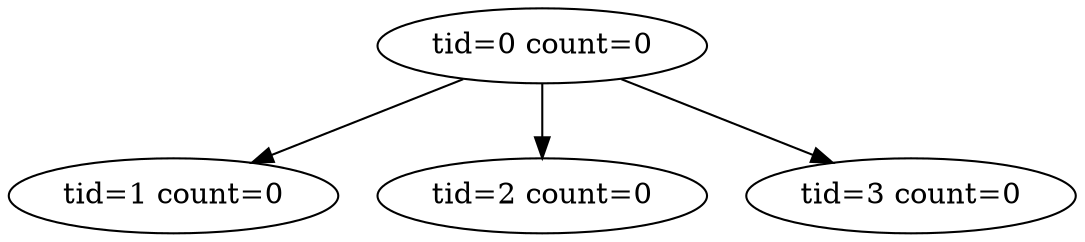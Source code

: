 digraph G {
0 [count=0, is_write=0, label="tid=0 count=0", start_addr=0, tid=0];
10 [count=0, is_write=0, label="tid=1 count=0", start_addr=0, tid=1];
20 [count=0, is_write=0, label="tid=2 count=0", start_addr=0, tid=2];
30 [count=0, is_write=0, label="tid=3 count=0", start_addr=0, tid=3];
0->30 ;
0->20 ;
0->10 ;
}
